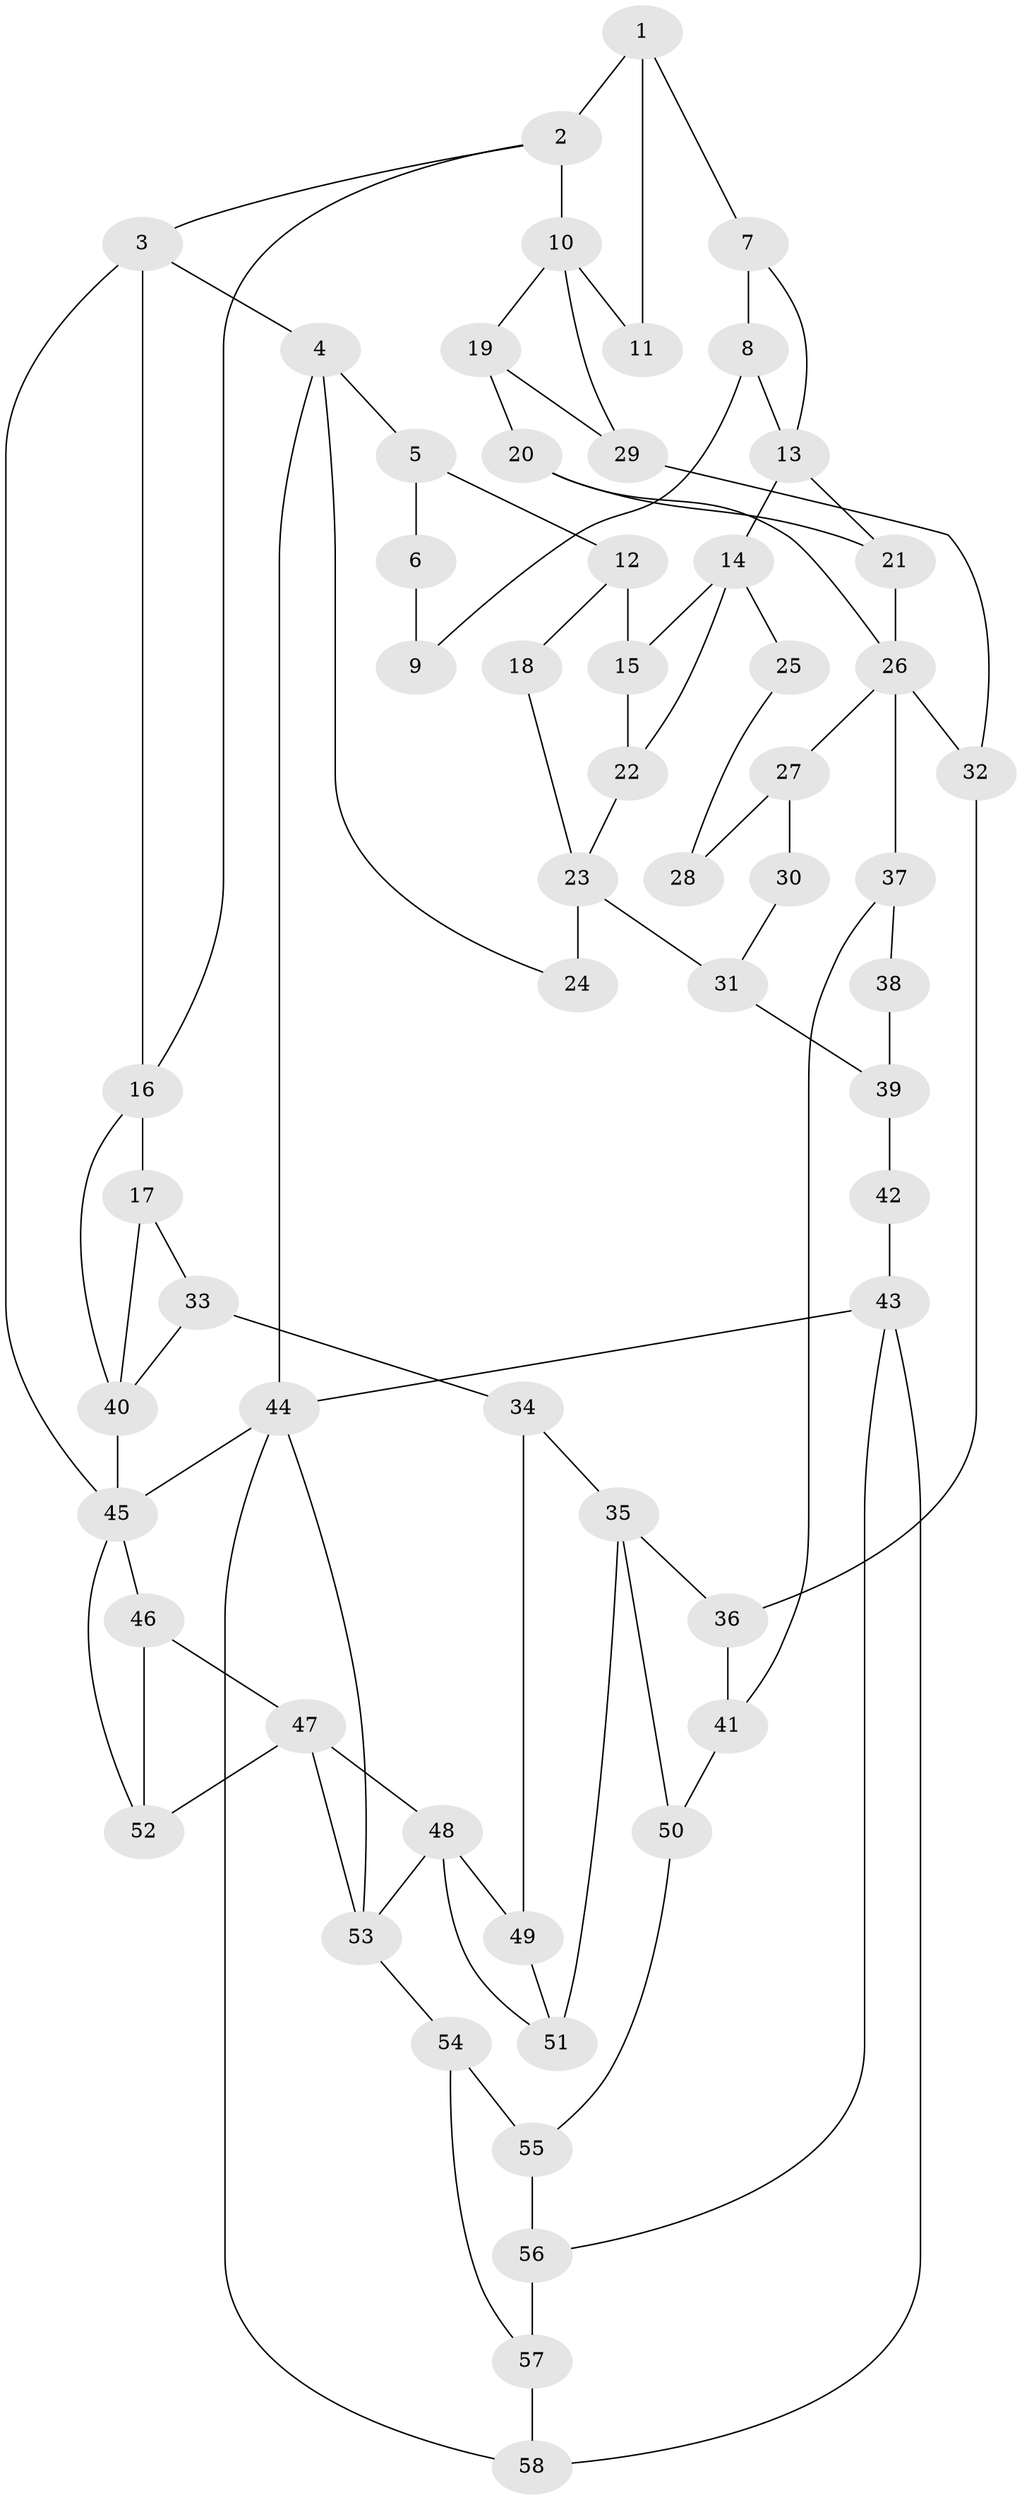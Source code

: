 // original degree distribution, {3: 0.017391304347826087, 4: 0.2608695652173913, 6: 0.23478260869565218, 5: 0.48695652173913045}
// Generated by graph-tools (version 1.1) at 2025/38/03/09/25 02:38:50]
// undirected, 58 vertices, 92 edges
graph export_dot {
graph [start="1"]
  node [color=gray90,style=filled];
  1;
  2;
  3;
  4;
  5;
  6;
  7;
  8;
  9;
  10;
  11;
  12;
  13;
  14;
  15;
  16;
  17;
  18;
  19;
  20;
  21;
  22;
  23;
  24;
  25;
  26;
  27;
  28;
  29;
  30;
  31;
  32;
  33;
  34;
  35;
  36;
  37;
  38;
  39;
  40;
  41;
  42;
  43;
  44;
  45;
  46;
  47;
  48;
  49;
  50;
  51;
  52;
  53;
  54;
  55;
  56;
  57;
  58;
  1 -- 2 [weight=1.0];
  1 -- 7 [weight=1.0];
  1 -- 11 [weight=1.0];
  2 -- 3 [weight=1.0];
  2 -- 10 [weight=2.0];
  2 -- 16 [weight=1.0];
  3 -- 4 [weight=1.0];
  3 -- 16 [weight=1.0];
  3 -- 45 [weight=1.0];
  4 -- 5 [weight=1.0];
  4 -- 24 [weight=1.0];
  4 -- 44 [weight=1.0];
  5 -- 6 [weight=1.0];
  5 -- 12 [weight=1.0];
  6 -- 9 [weight=1.0];
  7 -- 8 [weight=1.0];
  7 -- 13 [weight=1.0];
  8 -- 9 [weight=1.0];
  8 -- 13 [weight=1.0];
  10 -- 11 [weight=2.0];
  10 -- 19 [weight=1.0];
  10 -- 29 [weight=1.0];
  12 -- 15 [weight=1.0];
  12 -- 18 [weight=2.0];
  13 -- 14 [weight=2.0];
  13 -- 21 [weight=1.0];
  14 -- 15 [weight=1.0];
  14 -- 22 [weight=1.0];
  14 -- 25 [weight=2.0];
  15 -- 22 [weight=1.0];
  16 -- 17 [weight=3.0];
  16 -- 40 [weight=1.0];
  17 -- 33 [weight=1.0];
  17 -- 40 [weight=2.0];
  18 -- 23 [weight=1.0];
  19 -- 20 [weight=1.0];
  19 -- 29 [weight=1.0];
  20 -- 21 [weight=1.0];
  20 -- 26 [weight=1.0];
  21 -- 26 [weight=1.0];
  22 -- 23 [weight=1.0];
  23 -- 24 [weight=2.0];
  23 -- 31 [weight=2.0];
  25 -- 28 [weight=1.0];
  26 -- 27 [weight=2.0];
  26 -- 32 [weight=1.0];
  26 -- 37 [weight=1.0];
  27 -- 28 [weight=2.0];
  27 -- 30 [weight=1.0];
  29 -- 32 [weight=1.0];
  30 -- 31 [weight=2.0];
  31 -- 39 [weight=2.0];
  32 -- 36 [weight=1.0];
  33 -- 34 [weight=1.0];
  33 -- 40 [weight=1.0];
  34 -- 35 [weight=1.0];
  34 -- 49 [weight=1.0];
  35 -- 36 [weight=1.0];
  35 -- 50 [weight=1.0];
  35 -- 51 [weight=1.0];
  36 -- 41 [weight=1.0];
  37 -- 38 [weight=1.0];
  37 -- 41 [weight=1.0];
  38 -- 39 [weight=2.0];
  39 -- 42 [weight=2.0];
  40 -- 45 [weight=2.0];
  41 -- 50 [weight=1.0];
  42 -- 43 [weight=2.0];
  43 -- 44 [weight=1.0];
  43 -- 56 [weight=1.0];
  43 -- 58 [weight=2.0];
  44 -- 45 [weight=1.0];
  44 -- 53 [weight=1.0];
  44 -- 58 [weight=1.0];
  45 -- 46 [weight=1.0];
  45 -- 52 [weight=1.0];
  46 -- 47 [weight=1.0];
  46 -- 52 [weight=1.0];
  47 -- 48 [weight=3.0];
  47 -- 52 [weight=1.0];
  47 -- 53 [weight=1.0];
  48 -- 49 [weight=1.0];
  48 -- 51 [weight=1.0];
  48 -- 53 [weight=1.0];
  49 -- 51 [weight=1.0];
  50 -- 55 [weight=1.0];
  53 -- 54 [weight=2.0];
  54 -- 55 [weight=2.0];
  54 -- 57 [weight=2.0];
  55 -- 56 [weight=1.0];
  56 -- 57 [weight=2.0];
  57 -- 58 [weight=2.0];
}
